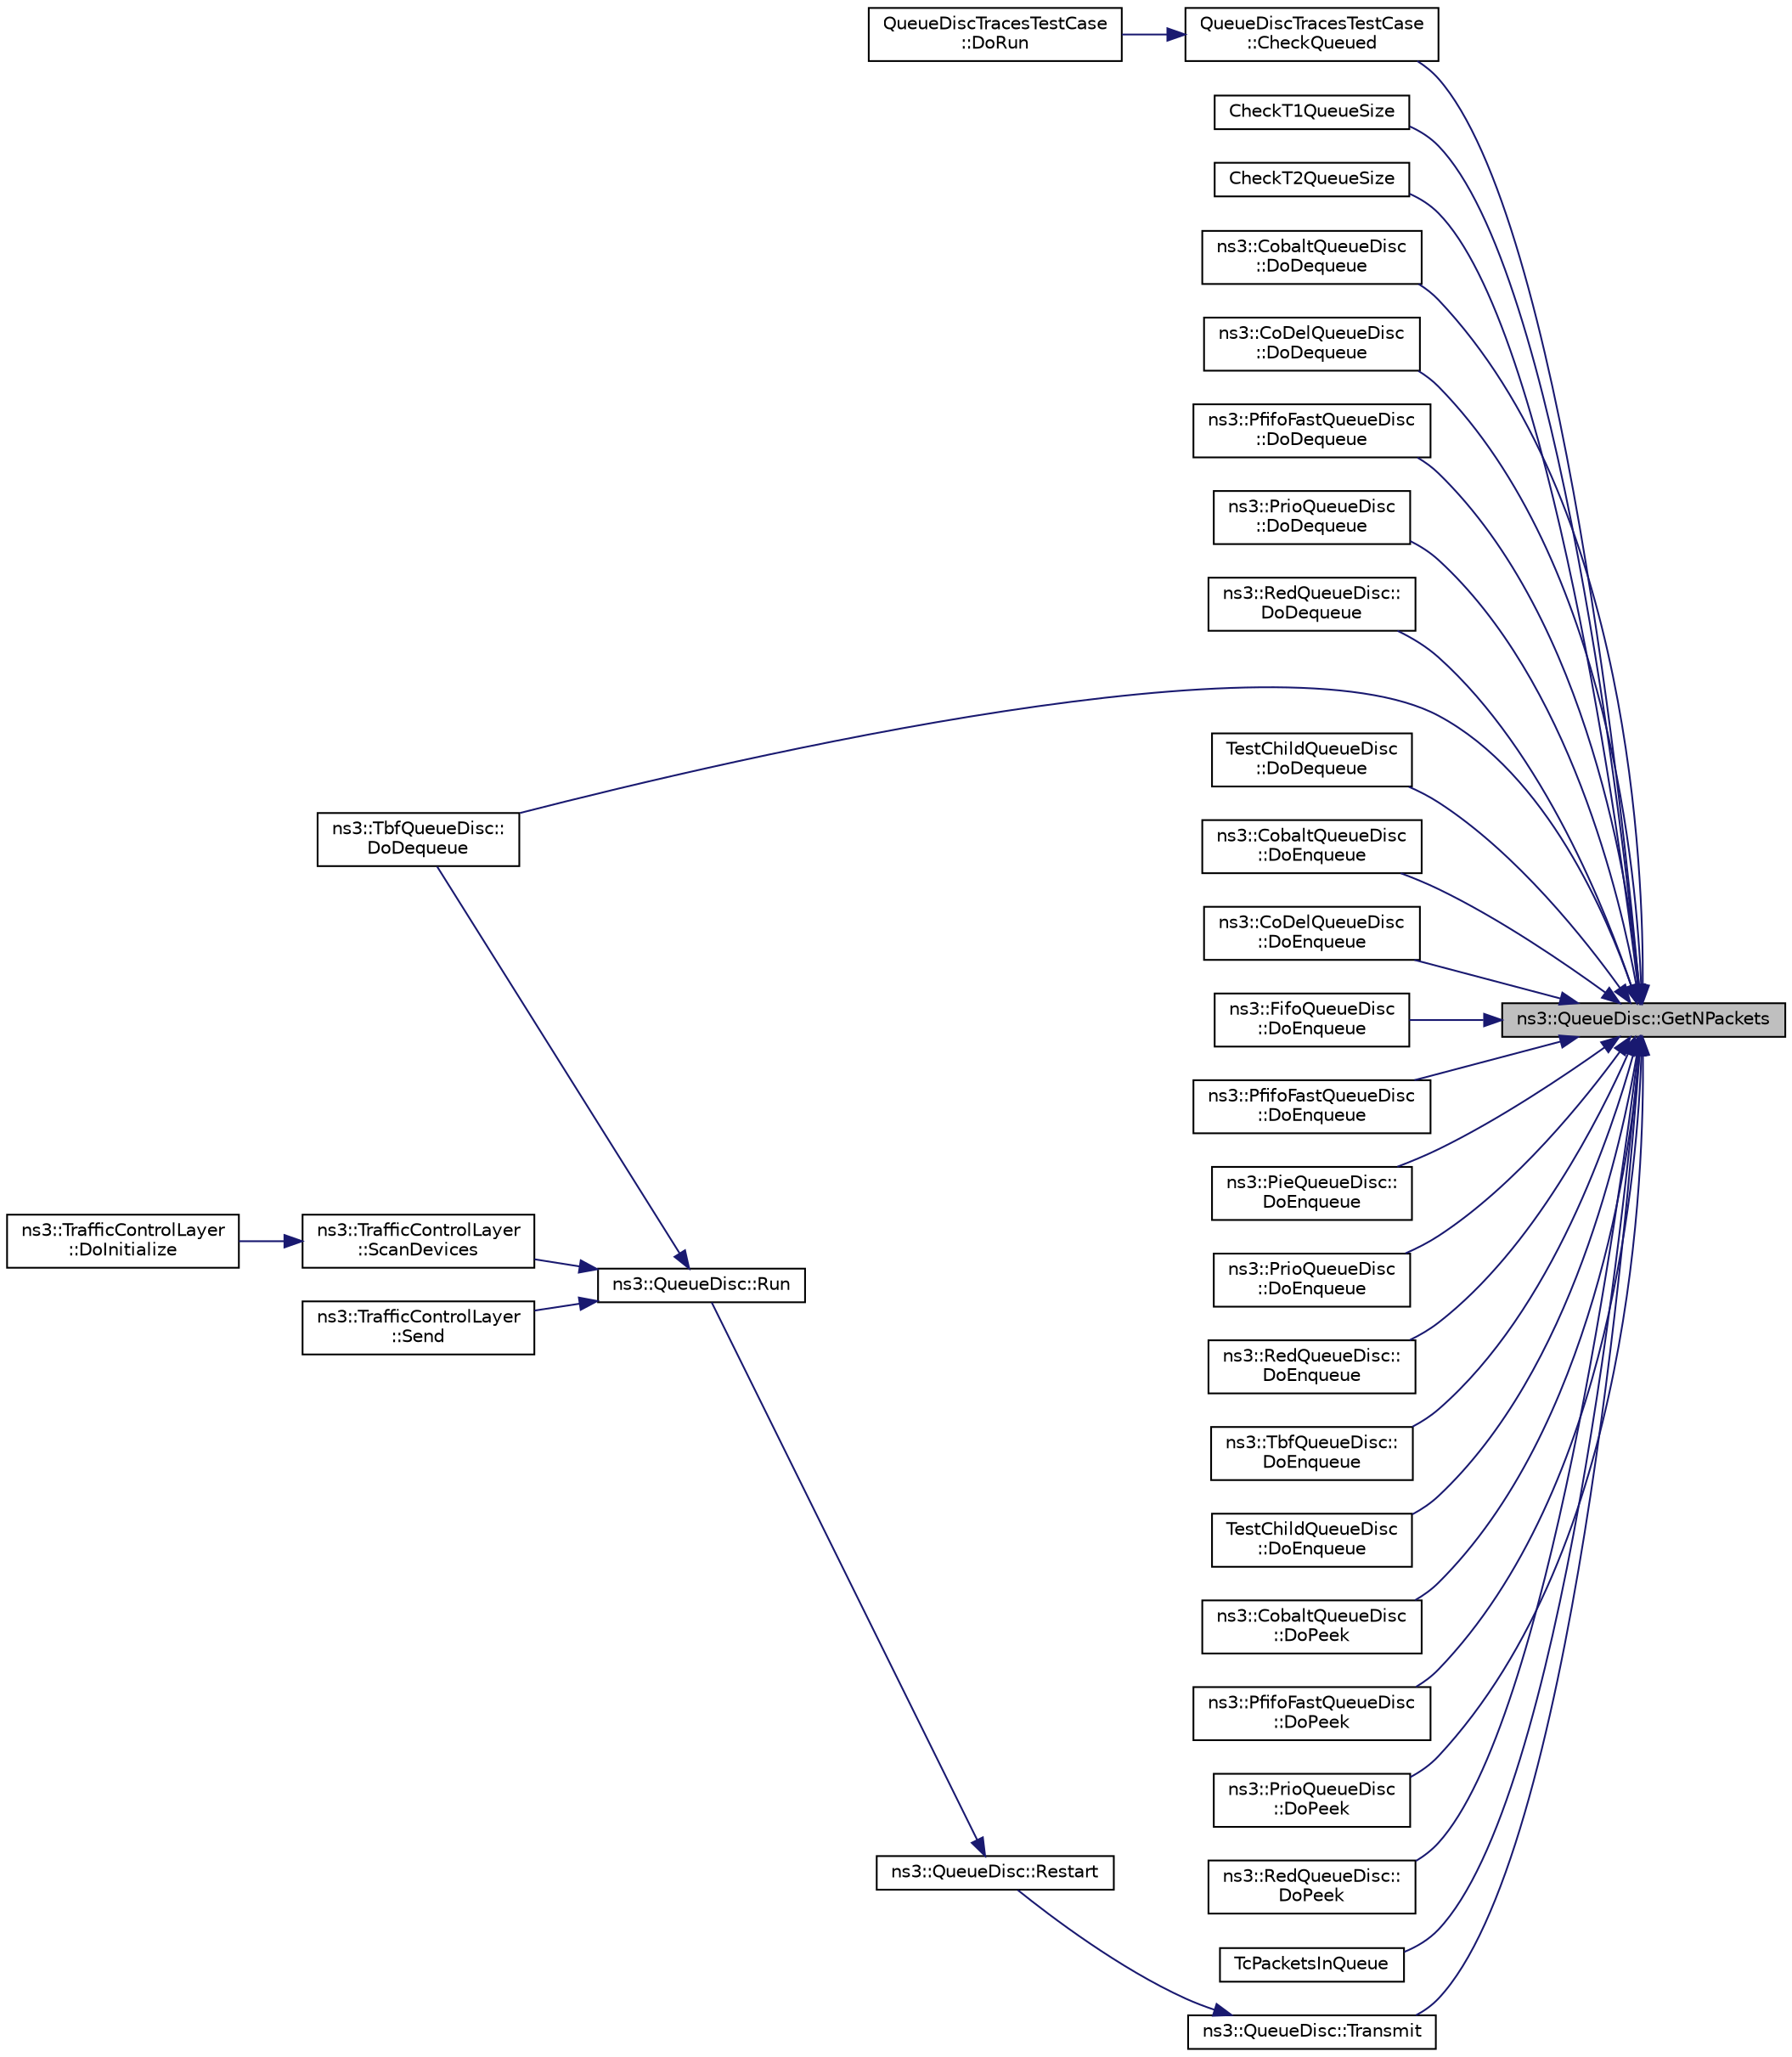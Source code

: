 digraph "ns3::QueueDisc::GetNPackets"
{
 // LATEX_PDF_SIZE
  edge [fontname="Helvetica",fontsize="10",labelfontname="Helvetica",labelfontsize="10"];
  node [fontname="Helvetica",fontsize="10",shape=record];
  rankdir="RL";
  Node1 [label="ns3::QueueDisc::GetNPackets",height=0.2,width=0.4,color="black", fillcolor="grey75", style="filled", fontcolor="black",tooltip="Get the number of packets stored by the queue disc."];
  Node1 -> Node2 [dir="back",color="midnightblue",fontsize="10",style="solid",fontname="Helvetica"];
  Node2 [label="QueueDiscTracesTestCase\l::CheckQueued",height=0.2,width=0.4,color="black", fillcolor="white", style="filled",URL="$class_queue_disc_traces_test_case.html#ab8a2abe4d8e7c79ff17e111df035bbff",tooltip="Check that queued packets/bytes are consistent with what is expected."];
  Node2 -> Node3 [dir="back",color="midnightblue",fontsize="10",style="solid",fontname="Helvetica"];
  Node3 [label="QueueDiscTracesTestCase\l::DoRun",height=0.2,width=0.4,color="black", fillcolor="white", style="filled",URL="$class_queue_disc_traces_test_case.html#a7ad9e3425f5a7827cf41434ab969ba75",tooltip="Implementation to actually run this TestCase."];
  Node1 -> Node4 [dir="back",color="midnightblue",fontsize="10",style="solid",fontname="Helvetica"];
  Node4 [label="CheckT1QueueSize",height=0.2,width=0.4,color="black", fillcolor="white", style="filled",URL="$dctcp-example_8cc.html#a5b6390e24f70d911200bee2865e76841",tooltip=" "];
  Node1 -> Node5 [dir="back",color="midnightblue",fontsize="10",style="solid",fontname="Helvetica"];
  Node5 [label="CheckT2QueueSize",height=0.2,width=0.4,color="black", fillcolor="white", style="filled",URL="$dctcp-example_8cc.html#afe0a7ee9b7e70e985250a718811b492b",tooltip=" "];
  Node1 -> Node6 [dir="back",color="midnightblue",fontsize="10",style="solid",fontname="Helvetica"];
  Node6 [label="ns3::CobaltQueueDisc\l::DoDequeue",height=0.2,width=0.4,color="black", fillcolor="white", style="filled",URL="$classns3_1_1_cobalt_queue_disc.html#a1c62d3ba0ac9ff28b4779337ef0c36f7",tooltip="This function actually extracts a packet from the queue disc."];
  Node1 -> Node7 [dir="back",color="midnightblue",fontsize="10",style="solid",fontname="Helvetica"];
  Node7 [label="ns3::CoDelQueueDisc\l::DoDequeue",height=0.2,width=0.4,color="black", fillcolor="white", style="filled",URL="$classns3_1_1_co_del_queue_disc.html#a6128cb8655b87b67f04424c68058e751",tooltip="Remove a packet from queue based on the current state If we are in dropping state,..."];
  Node1 -> Node8 [dir="back",color="midnightblue",fontsize="10",style="solid",fontname="Helvetica"];
  Node8 [label="ns3::PfifoFastQueueDisc\l::DoDequeue",height=0.2,width=0.4,color="black", fillcolor="white", style="filled",URL="$classns3_1_1_pfifo_fast_queue_disc.html#aa5fe80fa033b5df94f626d99e99d52f3",tooltip="This function actually extracts a packet from the queue disc."];
  Node1 -> Node9 [dir="back",color="midnightblue",fontsize="10",style="solid",fontname="Helvetica"];
  Node9 [label="ns3::PrioQueueDisc\l::DoDequeue",height=0.2,width=0.4,color="black", fillcolor="white", style="filled",URL="$classns3_1_1_prio_queue_disc.html#a31ba43338e41a4f242892aba43d79894",tooltip="This function actually extracts a packet from the queue disc."];
  Node1 -> Node10 [dir="back",color="midnightblue",fontsize="10",style="solid",fontname="Helvetica"];
  Node10 [label="ns3::RedQueueDisc::\lDoDequeue",height=0.2,width=0.4,color="black", fillcolor="white", style="filled",URL="$classns3_1_1_red_queue_disc.html#a166dbfb99b576f2ff6e1d1871b6afb14",tooltip="This function actually extracts a packet from the queue disc."];
  Node1 -> Node11 [dir="back",color="midnightblue",fontsize="10",style="solid",fontname="Helvetica"];
  Node11 [label="ns3::TbfQueueDisc::\lDoDequeue",height=0.2,width=0.4,color="black", fillcolor="white", style="filled",URL="$classns3_1_1_tbf_queue_disc.html#adbd2533e54dd52ba3c4f064be5e0b87e",tooltip="This function actually extracts a packet from the queue disc."];
  Node1 -> Node12 [dir="back",color="midnightblue",fontsize="10",style="solid",fontname="Helvetica"];
  Node12 [label="TestChildQueueDisc\l::DoDequeue",height=0.2,width=0.4,color="black", fillcolor="white", style="filled",URL="$class_test_child_queue_disc.html#ae498d799c4ead8dd870d589d0ac04544",tooltip="This function actually extracts a packet from the queue disc."];
  Node1 -> Node13 [dir="back",color="midnightblue",fontsize="10",style="solid",fontname="Helvetica"];
  Node13 [label="ns3::CobaltQueueDisc\l::DoEnqueue",height=0.2,width=0.4,color="black", fillcolor="white", style="filled",URL="$classns3_1_1_cobalt_queue_disc.html#a3df648f96b1bcd613b9171a0950dcf25",tooltip="This function actually enqueues a packet into the queue disc."];
  Node1 -> Node14 [dir="back",color="midnightblue",fontsize="10",style="solid",fontname="Helvetica"];
  Node14 [label="ns3::CoDelQueueDisc\l::DoEnqueue",height=0.2,width=0.4,color="black", fillcolor="white", style="filled",URL="$classns3_1_1_co_del_queue_disc.html#a0c68a40b422edf668a1f225be498ff97",tooltip="Add a packet to the queue."];
  Node1 -> Node15 [dir="back",color="midnightblue",fontsize="10",style="solid",fontname="Helvetica"];
  Node15 [label="ns3::FifoQueueDisc\l::DoEnqueue",height=0.2,width=0.4,color="black", fillcolor="white", style="filled",URL="$classns3_1_1_fifo_queue_disc.html#a5a4e009ce79ad455a39af5783b959d34",tooltip="This function actually enqueues a packet into the queue disc."];
  Node1 -> Node16 [dir="back",color="midnightblue",fontsize="10",style="solid",fontname="Helvetica"];
  Node16 [label="ns3::PfifoFastQueueDisc\l::DoEnqueue",height=0.2,width=0.4,color="black", fillcolor="white", style="filled",URL="$classns3_1_1_pfifo_fast_queue_disc.html#aac7fa518f6f59bf89a7a5fa5b9579d8b",tooltip="This function actually enqueues a packet into the queue disc."];
  Node1 -> Node17 [dir="back",color="midnightblue",fontsize="10",style="solid",fontname="Helvetica"];
  Node17 [label="ns3::PieQueueDisc::\lDoEnqueue",height=0.2,width=0.4,color="black", fillcolor="white", style="filled",URL="$classns3_1_1_pie_queue_disc.html#a583c0ac9ca43810a32af239e23e31614",tooltip="This function actually enqueues a packet into the queue disc."];
  Node1 -> Node18 [dir="back",color="midnightblue",fontsize="10",style="solid",fontname="Helvetica"];
  Node18 [label="ns3::PrioQueueDisc\l::DoEnqueue",height=0.2,width=0.4,color="black", fillcolor="white", style="filled",URL="$classns3_1_1_prio_queue_disc.html#a4ef8d3d710ea71edc697b9c047c2fc0d",tooltip="This function actually enqueues a packet into the queue disc."];
  Node1 -> Node19 [dir="back",color="midnightblue",fontsize="10",style="solid",fontname="Helvetica"];
  Node19 [label="ns3::RedQueueDisc::\lDoEnqueue",height=0.2,width=0.4,color="black", fillcolor="white", style="filled",URL="$classns3_1_1_red_queue_disc.html#ae0be138c29bf158336a7a74a90790c2a",tooltip="This function actually enqueues a packet into the queue disc."];
  Node1 -> Node20 [dir="back",color="midnightblue",fontsize="10",style="solid",fontname="Helvetica"];
  Node20 [label="ns3::TbfQueueDisc::\lDoEnqueue",height=0.2,width=0.4,color="black", fillcolor="white", style="filled",URL="$classns3_1_1_tbf_queue_disc.html#ad327339fa8e996a280a640cd1bb5a454",tooltip="This function actually enqueues a packet into the queue disc."];
  Node1 -> Node21 [dir="back",color="midnightblue",fontsize="10",style="solid",fontname="Helvetica"];
  Node21 [label="TestChildQueueDisc\l::DoEnqueue",height=0.2,width=0.4,color="black", fillcolor="white", style="filled",URL="$class_test_child_queue_disc.html#a7e83a8bc9964192cbeafdebb24589b61",tooltip="This function actually enqueues a packet into the queue disc."];
  Node1 -> Node22 [dir="back",color="midnightblue",fontsize="10",style="solid",fontname="Helvetica"];
  Node22 [label="ns3::CobaltQueueDisc\l::DoPeek",height=0.2,width=0.4,color="black", fillcolor="white", style="filled",URL="$classns3_1_1_cobalt_queue_disc.html#a3683f08983c19e181afe6f63ddefb59d",tooltip="Return a copy of the next packet the queue disc will extract."];
  Node1 -> Node23 [dir="back",color="midnightblue",fontsize="10",style="solid",fontname="Helvetica"];
  Node23 [label="ns3::PfifoFastQueueDisc\l::DoPeek",height=0.2,width=0.4,color="black", fillcolor="white", style="filled",URL="$classns3_1_1_pfifo_fast_queue_disc.html#a09b94db17594811f6b76ef17138fcc01",tooltip="Return a copy of the next packet the queue disc will extract."];
  Node1 -> Node24 [dir="back",color="midnightblue",fontsize="10",style="solid",fontname="Helvetica"];
  Node24 [label="ns3::PrioQueueDisc\l::DoPeek",height=0.2,width=0.4,color="black", fillcolor="white", style="filled",URL="$classns3_1_1_prio_queue_disc.html#a4dd6b0a3c439f693759903f7909e8902",tooltip="Return a copy of the next packet the queue disc will extract."];
  Node1 -> Node25 [dir="back",color="midnightblue",fontsize="10",style="solid",fontname="Helvetica"];
  Node25 [label="ns3::RedQueueDisc::\lDoPeek",height=0.2,width=0.4,color="black", fillcolor="white", style="filled",URL="$classns3_1_1_red_queue_disc.html#a64eac3e895fe31d8a4f505ef01fda33b",tooltip="Return a copy of the next packet the queue disc will extract."];
  Node1 -> Node26 [dir="back",color="midnightblue",fontsize="10",style="solid",fontname="Helvetica"];
  Node26 [label="TcPacketsInQueue",height=0.2,width=0.4,color="black", fillcolor="white", style="filled",URL="$fd-emu-tc_8cc.html#ac033629d87fc8f1ec168c5d741db329f",tooltip=" "];
  Node1 -> Node27 [dir="back",color="midnightblue",fontsize="10",style="solid",fontname="Helvetica"];
  Node27 [label="ns3::QueueDisc::Transmit",height=0.2,width=0.4,color="black", fillcolor="white", style="filled",URL="$classns3_1_1_queue_disc.html#a294d52aeecb986d4f2b3bcb4514c013e",tooltip="Modelled after the Linux function sch_direct_xmit (net/sched/sch_generic.c) Sends a packet to the dev..."];
  Node27 -> Node28 [dir="back",color="midnightblue",fontsize="10",style="solid",fontname="Helvetica"];
  Node28 [label="ns3::QueueDisc::Restart",height=0.2,width=0.4,color="black", fillcolor="white", style="filled",URL="$classns3_1_1_queue_disc.html#a009f73a521cc0ebf309d8d15f8b190ea",tooltip="Modelled after the Linux function qdisc_restart (net/sched/sch_generic.c) Dequeue a packet (by callin..."];
  Node28 -> Node29 [dir="back",color="midnightblue",fontsize="10",style="solid",fontname="Helvetica"];
  Node29 [label="ns3::QueueDisc::Run",height=0.2,width=0.4,color="black", fillcolor="white", style="filled",URL="$classns3_1_1_queue_disc.html#a424eceba41cb013436f353c622c082ff",tooltip="Modelled after the Linux function __qdisc_run (net/sched/sch_generic.c) Dequeues multiple packets,..."];
  Node29 -> Node11 [dir="back",color="midnightblue",fontsize="10",style="solid",fontname="Helvetica"];
  Node29 -> Node30 [dir="back",color="midnightblue",fontsize="10",style="solid",fontname="Helvetica"];
  Node30 [label="ns3::TrafficControlLayer\l::ScanDevices",height=0.2,width=0.4,color="black", fillcolor="white", style="filled",URL="$classns3_1_1_traffic_control_layer.html#a29028ea20e2bc393230348d4714fdc9d",tooltip="Collect information needed to determine how to handle packets destined to each of the NetDevices of t..."];
  Node30 -> Node31 [dir="back",color="midnightblue",fontsize="10",style="solid",fontname="Helvetica"];
  Node31 [label="ns3::TrafficControlLayer\l::DoInitialize",height=0.2,width=0.4,color="black", fillcolor="white", style="filled",URL="$classns3_1_1_traffic_control_layer.html#ad9ba2e27ced5aa957e45effcbe71aba9",tooltip="Initialize() implementation."];
  Node29 -> Node32 [dir="back",color="midnightblue",fontsize="10",style="solid",fontname="Helvetica"];
  Node32 [label="ns3::TrafficControlLayer\l::Send",height=0.2,width=0.4,color="black", fillcolor="white", style="filled",URL="$classns3_1_1_traffic_control_layer.html#aae45cb92c1adb038bac63d347632e627",tooltip="Called from upper layer to queue a packet for the transmission."];
}
